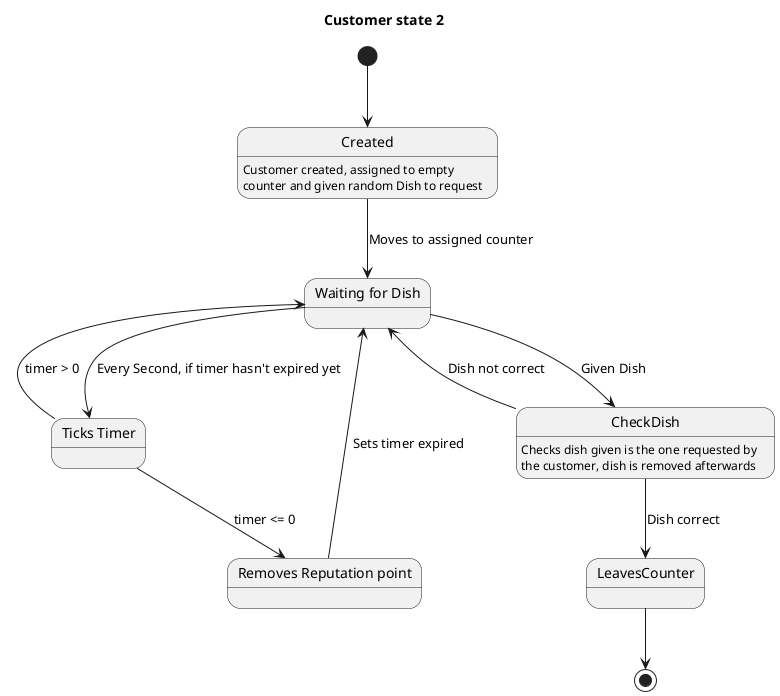 @startuml
title Customer state 2
state "Waiting for Dish" as Waiting
state "Ticks Timer" as Tick
state "Removes Reputation point" as RemoveReputation


[*] --> Created

Created --> Waiting : Moves to assigned counter
Created: Customer created, assigned to empty \ncounter and given random Dish to request

Waiting --> Tick : Every Second, if timer hasn't expired yet
Tick --> Waiting : timer > 0
Tick --> RemoveReputation : timer <= 0
RemoveReputation --> Waiting: Sets timer expired

Waiting --> CheckDish : Given Dish
CheckDish: Checks dish given is the one requested by \nthe customer, dish is removed afterwards
CheckDish --> Waiting : Dish not correct
CheckDish --> LeavesCounter : Dish correct

LeavesCounter --> [*]
@enduml
